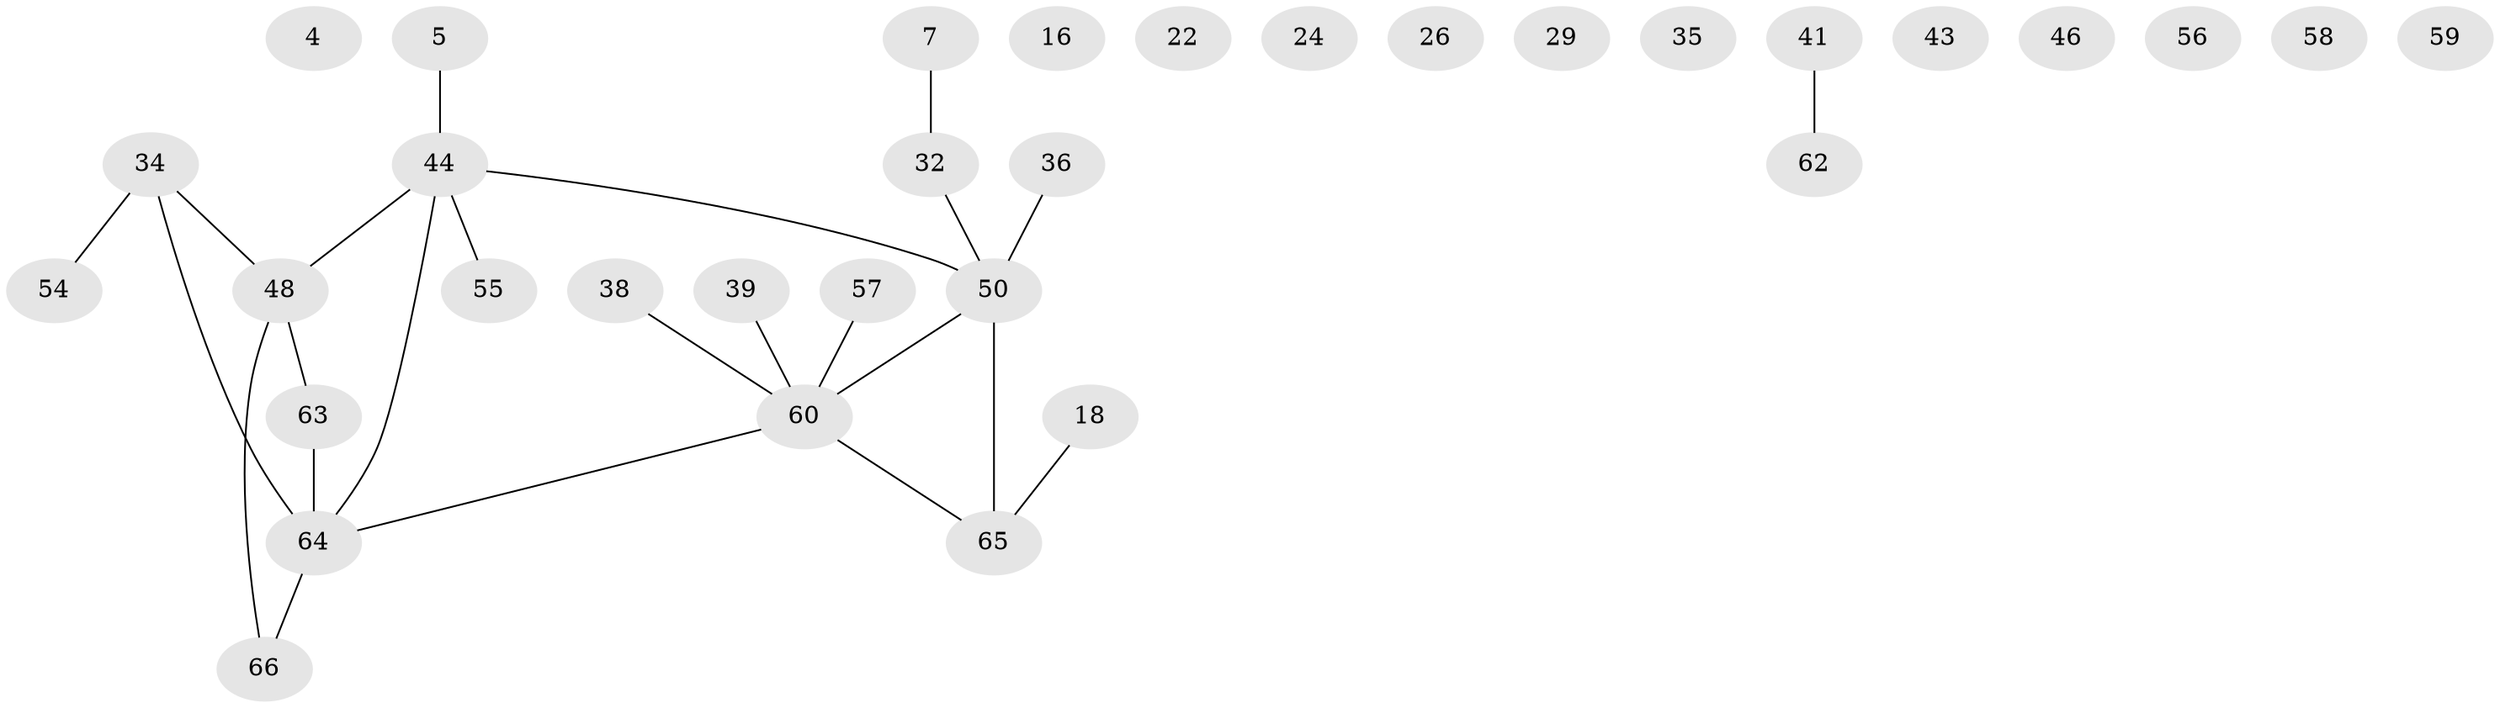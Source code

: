 // original degree distribution, {1: 0.24242424242424243, 3: 0.24242424242424243, 2: 0.25757575757575757, 0: 0.16666666666666666, 4: 0.015151515151515152, 5: 0.06060606060606061, 6: 0.015151515151515152}
// Generated by graph-tools (version 1.1) at 2025/40/03/09/25 04:40:20]
// undirected, 33 vertices, 24 edges
graph export_dot {
graph [start="1"]
  node [color=gray90,style=filled];
  4;
  5;
  7;
  16;
  18;
  22;
  24;
  26;
  29 [super="+1"];
  32;
  34;
  35;
  36;
  38;
  39;
  41;
  43;
  44 [super="+31+3+37+33+23"];
  46;
  48 [super="+2+13"];
  50 [super="+8"];
  54;
  55;
  56;
  57;
  58;
  59;
  60 [super="+28+53"];
  62;
  63 [super="+49+52+61"];
  64 [super="+25+45+42+51"];
  65 [super="+47"];
  66;
  5 -- 44;
  7 -- 32;
  18 -- 65;
  32 -- 50;
  34 -- 48 [weight=2];
  34 -- 54;
  34 -- 64 [weight=2];
  36 -- 50;
  38 -- 60;
  39 -- 60;
  41 -- 62;
  44 -- 50 [weight=2];
  44 -- 55;
  44 -- 48 [weight=2];
  44 -- 64;
  48 -- 66;
  48 -- 63;
  50 -- 65 [weight=2];
  50 -- 60;
  57 -- 60 [weight=2];
  60 -- 65;
  60 -- 64 [weight=2];
  63 -- 64;
  64 -- 66;
}
